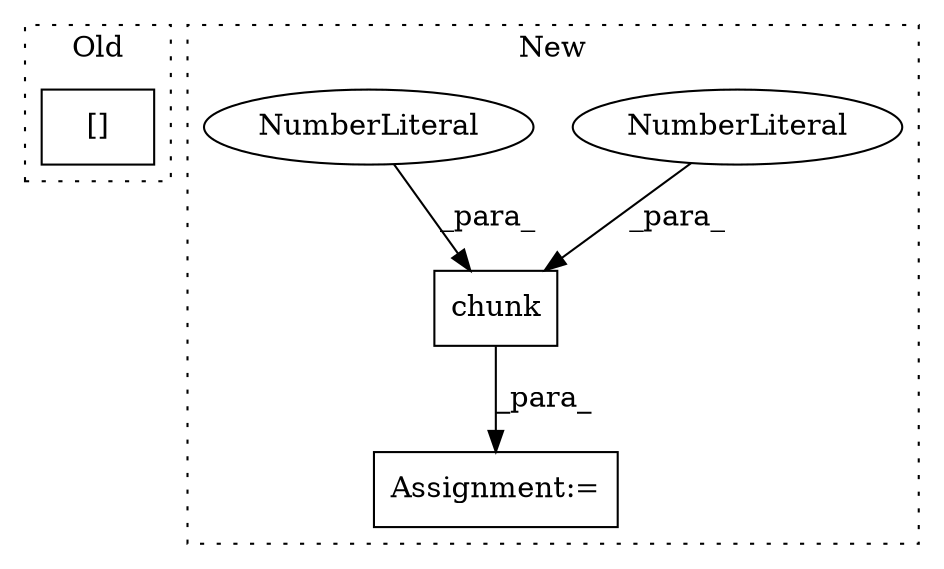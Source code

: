 digraph G {
subgraph cluster0 {
1 [label="[]" a="2" s="7703,7814" l="7,2" shape="box"];
label = "Old";
style="dotted";
}
subgraph cluster1 {
2 [label="chunk" a="32" s="7112,7123" l="6,1" shape="box"];
3 [label="Assignment:=" a="7" s="7105" l="1" shape="box"];
4 [label="NumberLiteral" a="34" s="7120" l="1" shape="ellipse"];
5 [label="NumberLiteral" a="34" s="7122" l="1" shape="ellipse"];
label = "New";
style="dotted";
}
2 -> 3 [label="_para_"];
4 -> 2 [label="_para_"];
5 -> 2 [label="_para_"];
}